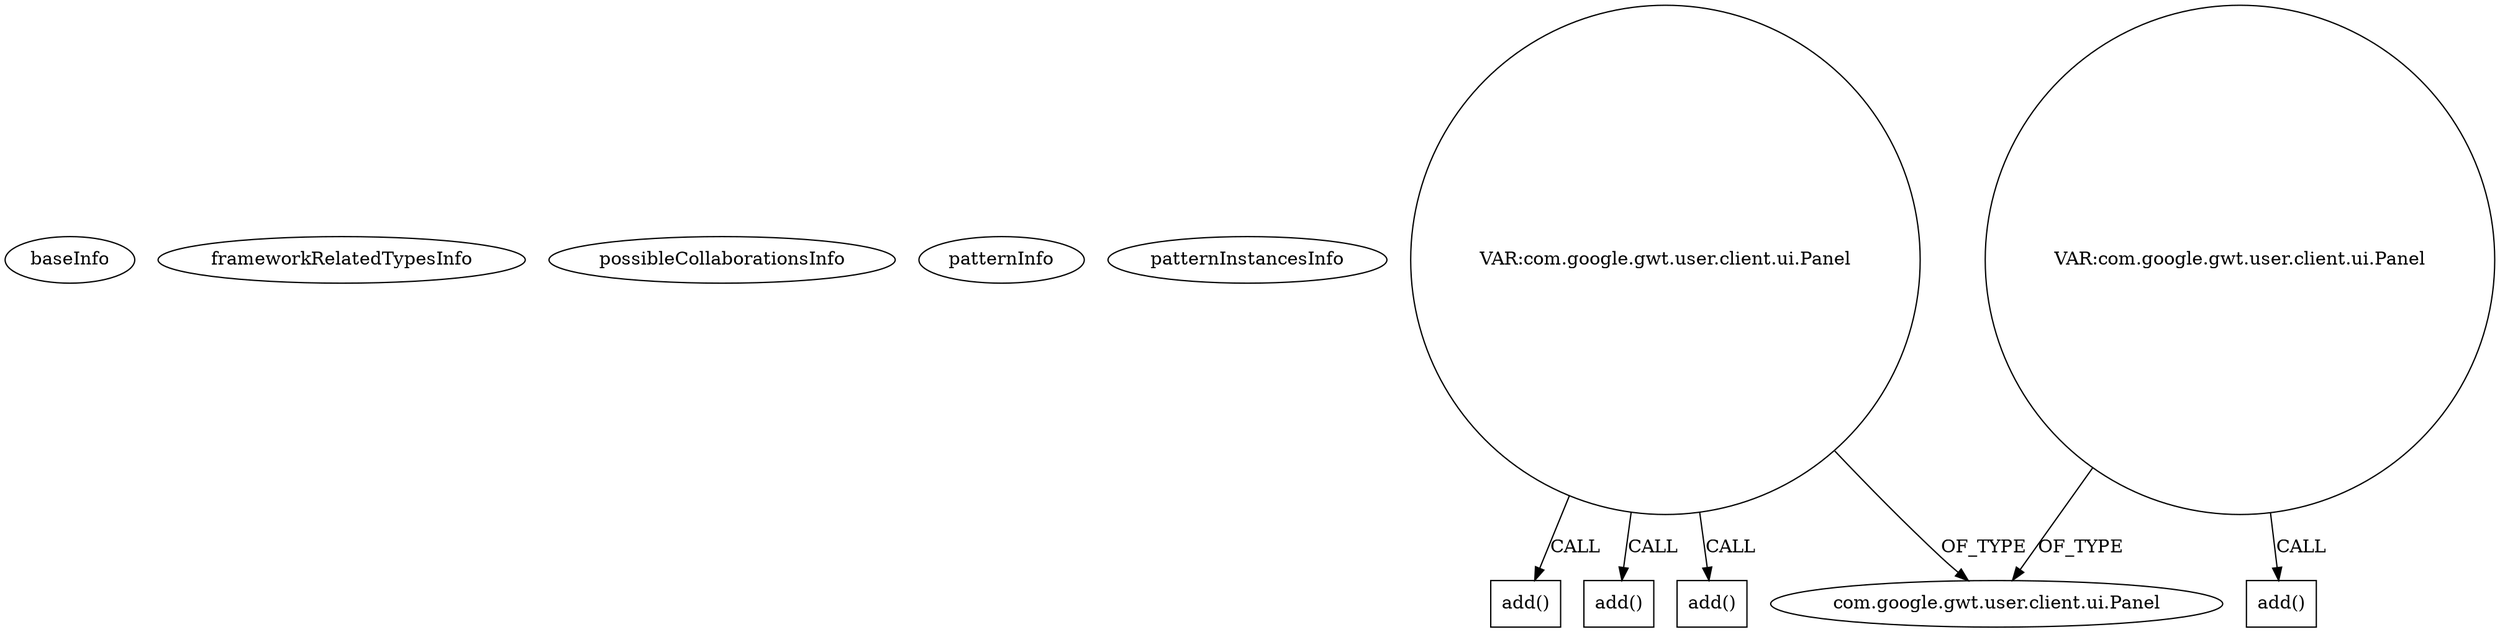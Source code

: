 digraph {
baseInfo[graphId=362,category="pattern",isAnonymous=false,possibleRelation=false]
frameworkRelatedTypesInfo[]
possibleCollaborationsInfo[]
patternInfo[frequency=2.0,patternRootClient=null]
patternInstancesInfo[0="nakaken0629-mezamashimailgwt~/nakaken0629-mezamashimailgwt/mezamashimailgwt-master/mezamashimailgwt/src/com/appspot/mezamashimailgwt/client/Mezamashimailgwt.java~void onClick(com.google.gwt.event.dom.client.ClickEvent)~4118",1="woox-serverapp~/woox-serverapp/serverapp-master/src/wooxes/net/client/Serverapp.java~Serverapp~4647"]
5[label="com.google.gwt.user.client.ui.Panel",vertexType="FRAMEWORK_CLASS_TYPE",isFrameworkType=false]
25[label="VAR:com.google.gwt.user.client.ui.Panel",vertexType="VARIABLE_EXPRESION",isFrameworkType=false,shape=circle]
40[label="add()",vertexType="INSIDE_CALL",isFrameworkType=false,shape=box]
3[label="VAR:com.google.gwt.user.client.ui.Panel",vertexType="VARIABLE_EXPRESION",isFrameworkType=false,shape=circle]
17[label="add()",vertexType="INSIDE_CALL",isFrameworkType=false,shape=box]
56[label="add()",vertexType="INSIDE_CALL",isFrameworkType=false,shape=box]
51[label="add()",vertexType="INSIDE_CALL",isFrameworkType=false,shape=box]
3->5[label="OF_TYPE"]
25->56[label="CALL"]
25->5[label="OF_TYPE"]
25->51[label="CALL"]
3->17[label="CALL"]
25->40[label="CALL"]
}
